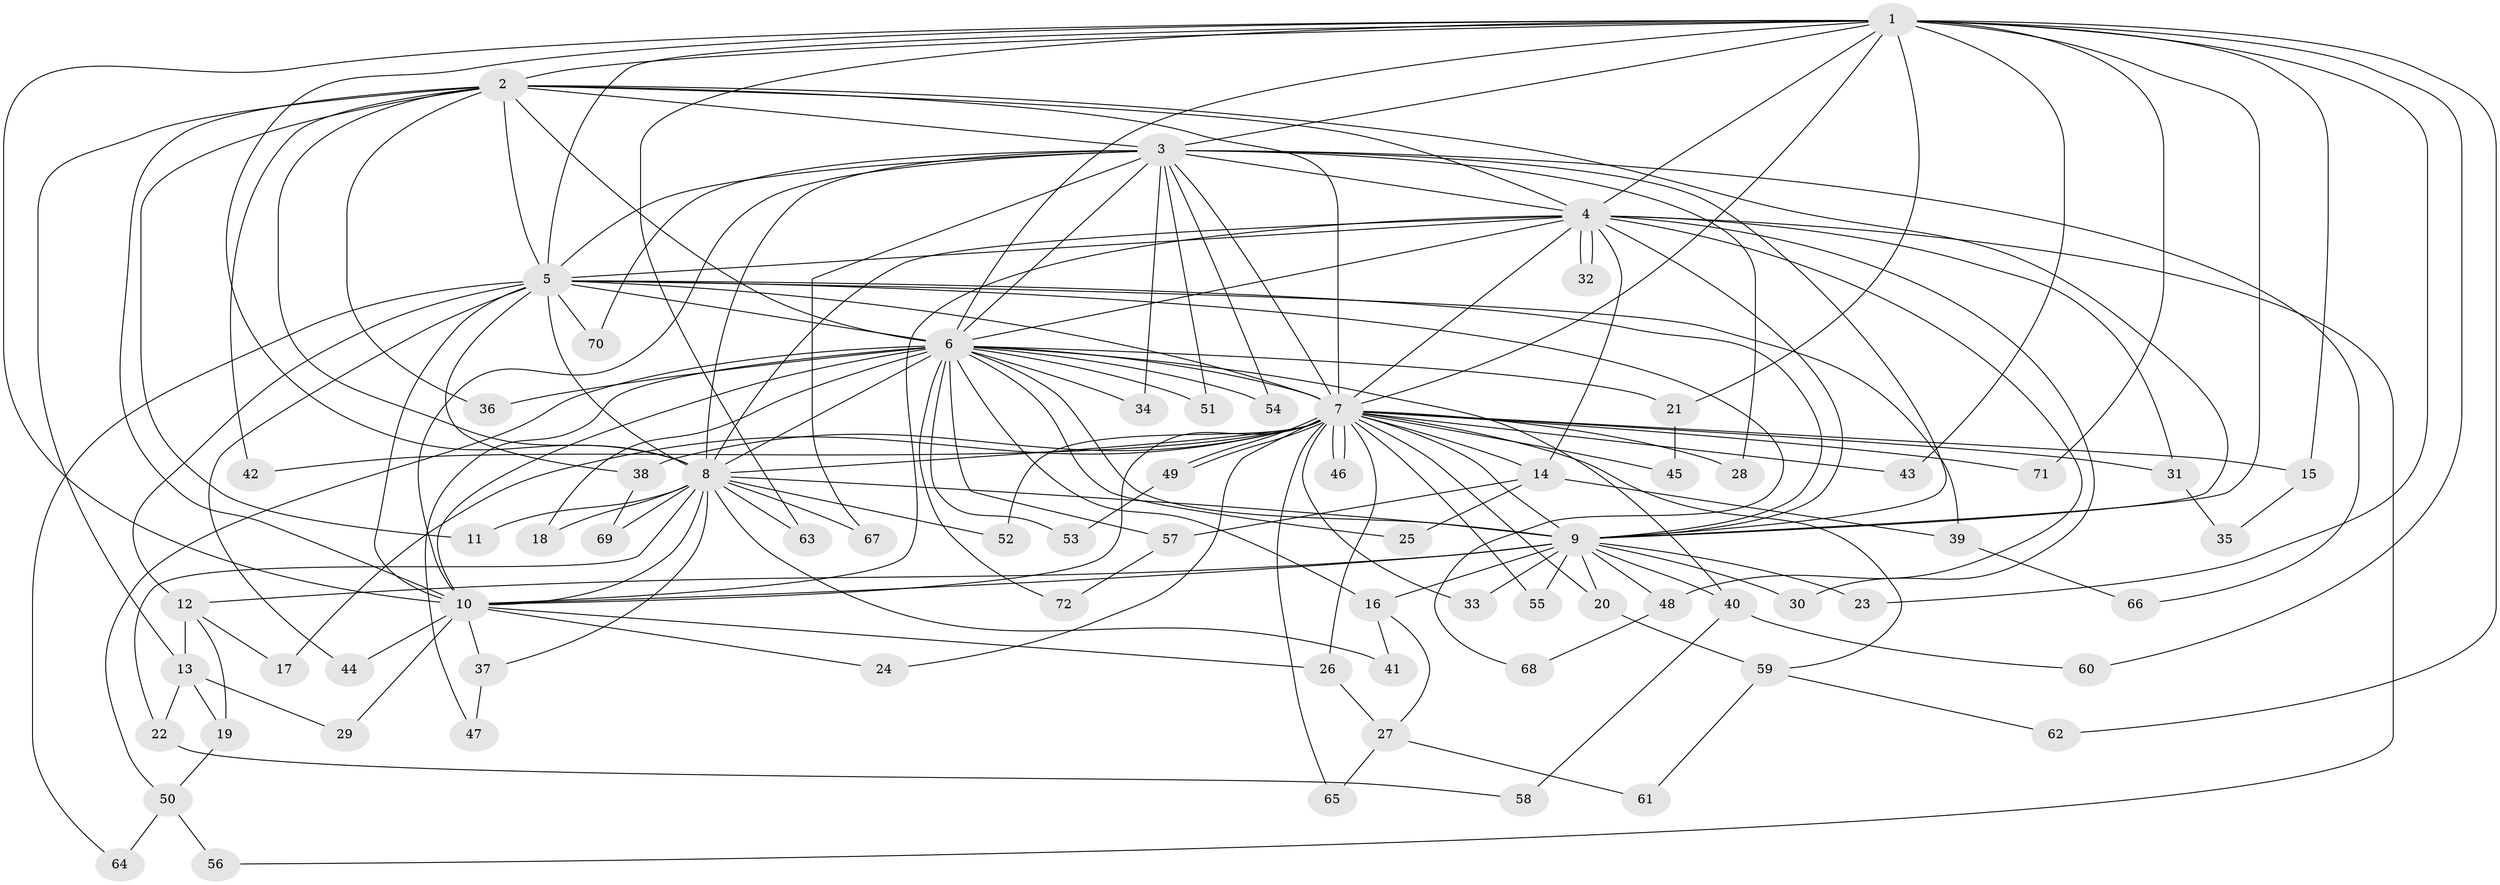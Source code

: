 // coarse degree distribution, {13: 0.13636363636363635, 9: 0.09090909090909091, 10: 0.045454545454545456, 17: 0.045454545454545456, 7: 0.09090909090909091, 6: 0.09090909090909091, 3: 0.13636363636363635, 5: 0.3181818181818182, 2: 0.045454545454545456}
// Generated by graph-tools (version 1.1) at 2025/49/03/04/25 22:49:29]
// undirected, 72 vertices, 169 edges
graph export_dot {
  node [color=gray90,style=filled];
  1;
  2;
  3;
  4;
  5;
  6;
  7;
  8;
  9;
  10;
  11;
  12;
  13;
  14;
  15;
  16;
  17;
  18;
  19;
  20;
  21;
  22;
  23;
  24;
  25;
  26;
  27;
  28;
  29;
  30;
  31;
  32;
  33;
  34;
  35;
  36;
  37;
  38;
  39;
  40;
  41;
  42;
  43;
  44;
  45;
  46;
  47;
  48;
  49;
  50;
  51;
  52;
  53;
  54;
  55;
  56;
  57;
  58;
  59;
  60;
  61;
  62;
  63;
  64;
  65;
  66;
  67;
  68;
  69;
  70;
  71;
  72;
  1 -- 2;
  1 -- 3;
  1 -- 4;
  1 -- 5;
  1 -- 6;
  1 -- 7;
  1 -- 8;
  1 -- 9;
  1 -- 10;
  1 -- 15;
  1 -- 21;
  1 -- 23;
  1 -- 43;
  1 -- 60;
  1 -- 62;
  1 -- 63;
  1 -- 71;
  2 -- 3;
  2 -- 4;
  2 -- 5;
  2 -- 6;
  2 -- 7;
  2 -- 8;
  2 -- 9;
  2 -- 10;
  2 -- 11;
  2 -- 13;
  2 -- 36;
  2 -- 42;
  3 -- 4;
  3 -- 5;
  3 -- 6;
  3 -- 7;
  3 -- 8;
  3 -- 9;
  3 -- 10;
  3 -- 28;
  3 -- 34;
  3 -- 51;
  3 -- 54;
  3 -- 66;
  3 -- 67;
  3 -- 70;
  4 -- 5;
  4 -- 6;
  4 -- 7;
  4 -- 8;
  4 -- 9;
  4 -- 10;
  4 -- 14;
  4 -- 30;
  4 -- 31;
  4 -- 32;
  4 -- 32;
  4 -- 48;
  4 -- 56;
  5 -- 6;
  5 -- 7;
  5 -- 8;
  5 -- 9;
  5 -- 10;
  5 -- 12;
  5 -- 38;
  5 -- 39;
  5 -- 44;
  5 -- 64;
  5 -- 68;
  5 -- 70;
  6 -- 7;
  6 -- 8;
  6 -- 9;
  6 -- 10;
  6 -- 16;
  6 -- 18;
  6 -- 21;
  6 -- 25;
  6 -- 34;
  6 -- 36;
  6 -- 40;
  6 -- 47;
  6 -- 50;
  6 -- 51;
  6 -- 53;
  6 -- 54;
  6 -- 57;
  6 -- 72;
  7 -- 8;
  7 -- 9;
  7 -- 10;
  7 -- 14;
  7 -- 15;
  7 -- 17;
  7 -- 20;
  7 -- 24;
  7 -- 26;
  7 -- 28;
  7 -- 31;
  7 -- 33;
  7 -- 38;
  7 -- 42;
  7 -- 43;
  7 -- 45;
  7 -- 46;
  7 -- 46;
  7 -- 49;
  7 -- 49;
  7 -- 52;
  7 -- 55;
  7 -- 59;
  7 -- 65;
  7 -- 71;
  8 -- 9;
  8 -- 10;
  8 -- 11;
  8 -- 18;
  8 -- 22;
  8 -- 37;
  8 -- 41;
  8 -- 52;
  8 -- 63;
  8 -- 67;
  8 -- 69;
  9 -- 10;
  9 -- 12;
  9 -- 16;
  9 -- 20;
  9 -- 23;
  9 -- 30;
  9 -- 33;
  9 -- 40;
  9 -- 48;
  9 -- 55;
  10 -- 24;
  10 -- 26;
  10 -- 29;
  10 -- 37;
  10 -- 44;
  12 -- 13;
  12 -- 17;
  12 -- 19;
  13 -- 19;
  13 -- 22;
  13 -- 29;
  14 -- 25;
  14 -- 39;
  14 -- 57;
  15 -- 35;
  16 -- 27;
  16 -- 41;
  19 -- 50;
  20 -- 59;
  21 -- 45;
  22 -- 58;
  26 -- 27;
  27 -- 61;
  27 -- 65;
  31 -- 35;
  37 -- 47;
  38 -- 69;
  39 -- 66;
  40 -- 58;
  40 -- 60;
  48 -- 68;
  49 -- 53;
  50 -- 56;
  50 -- 64;
  57 -- 72;
  59 -- 61;
  59 -- 62;
}

